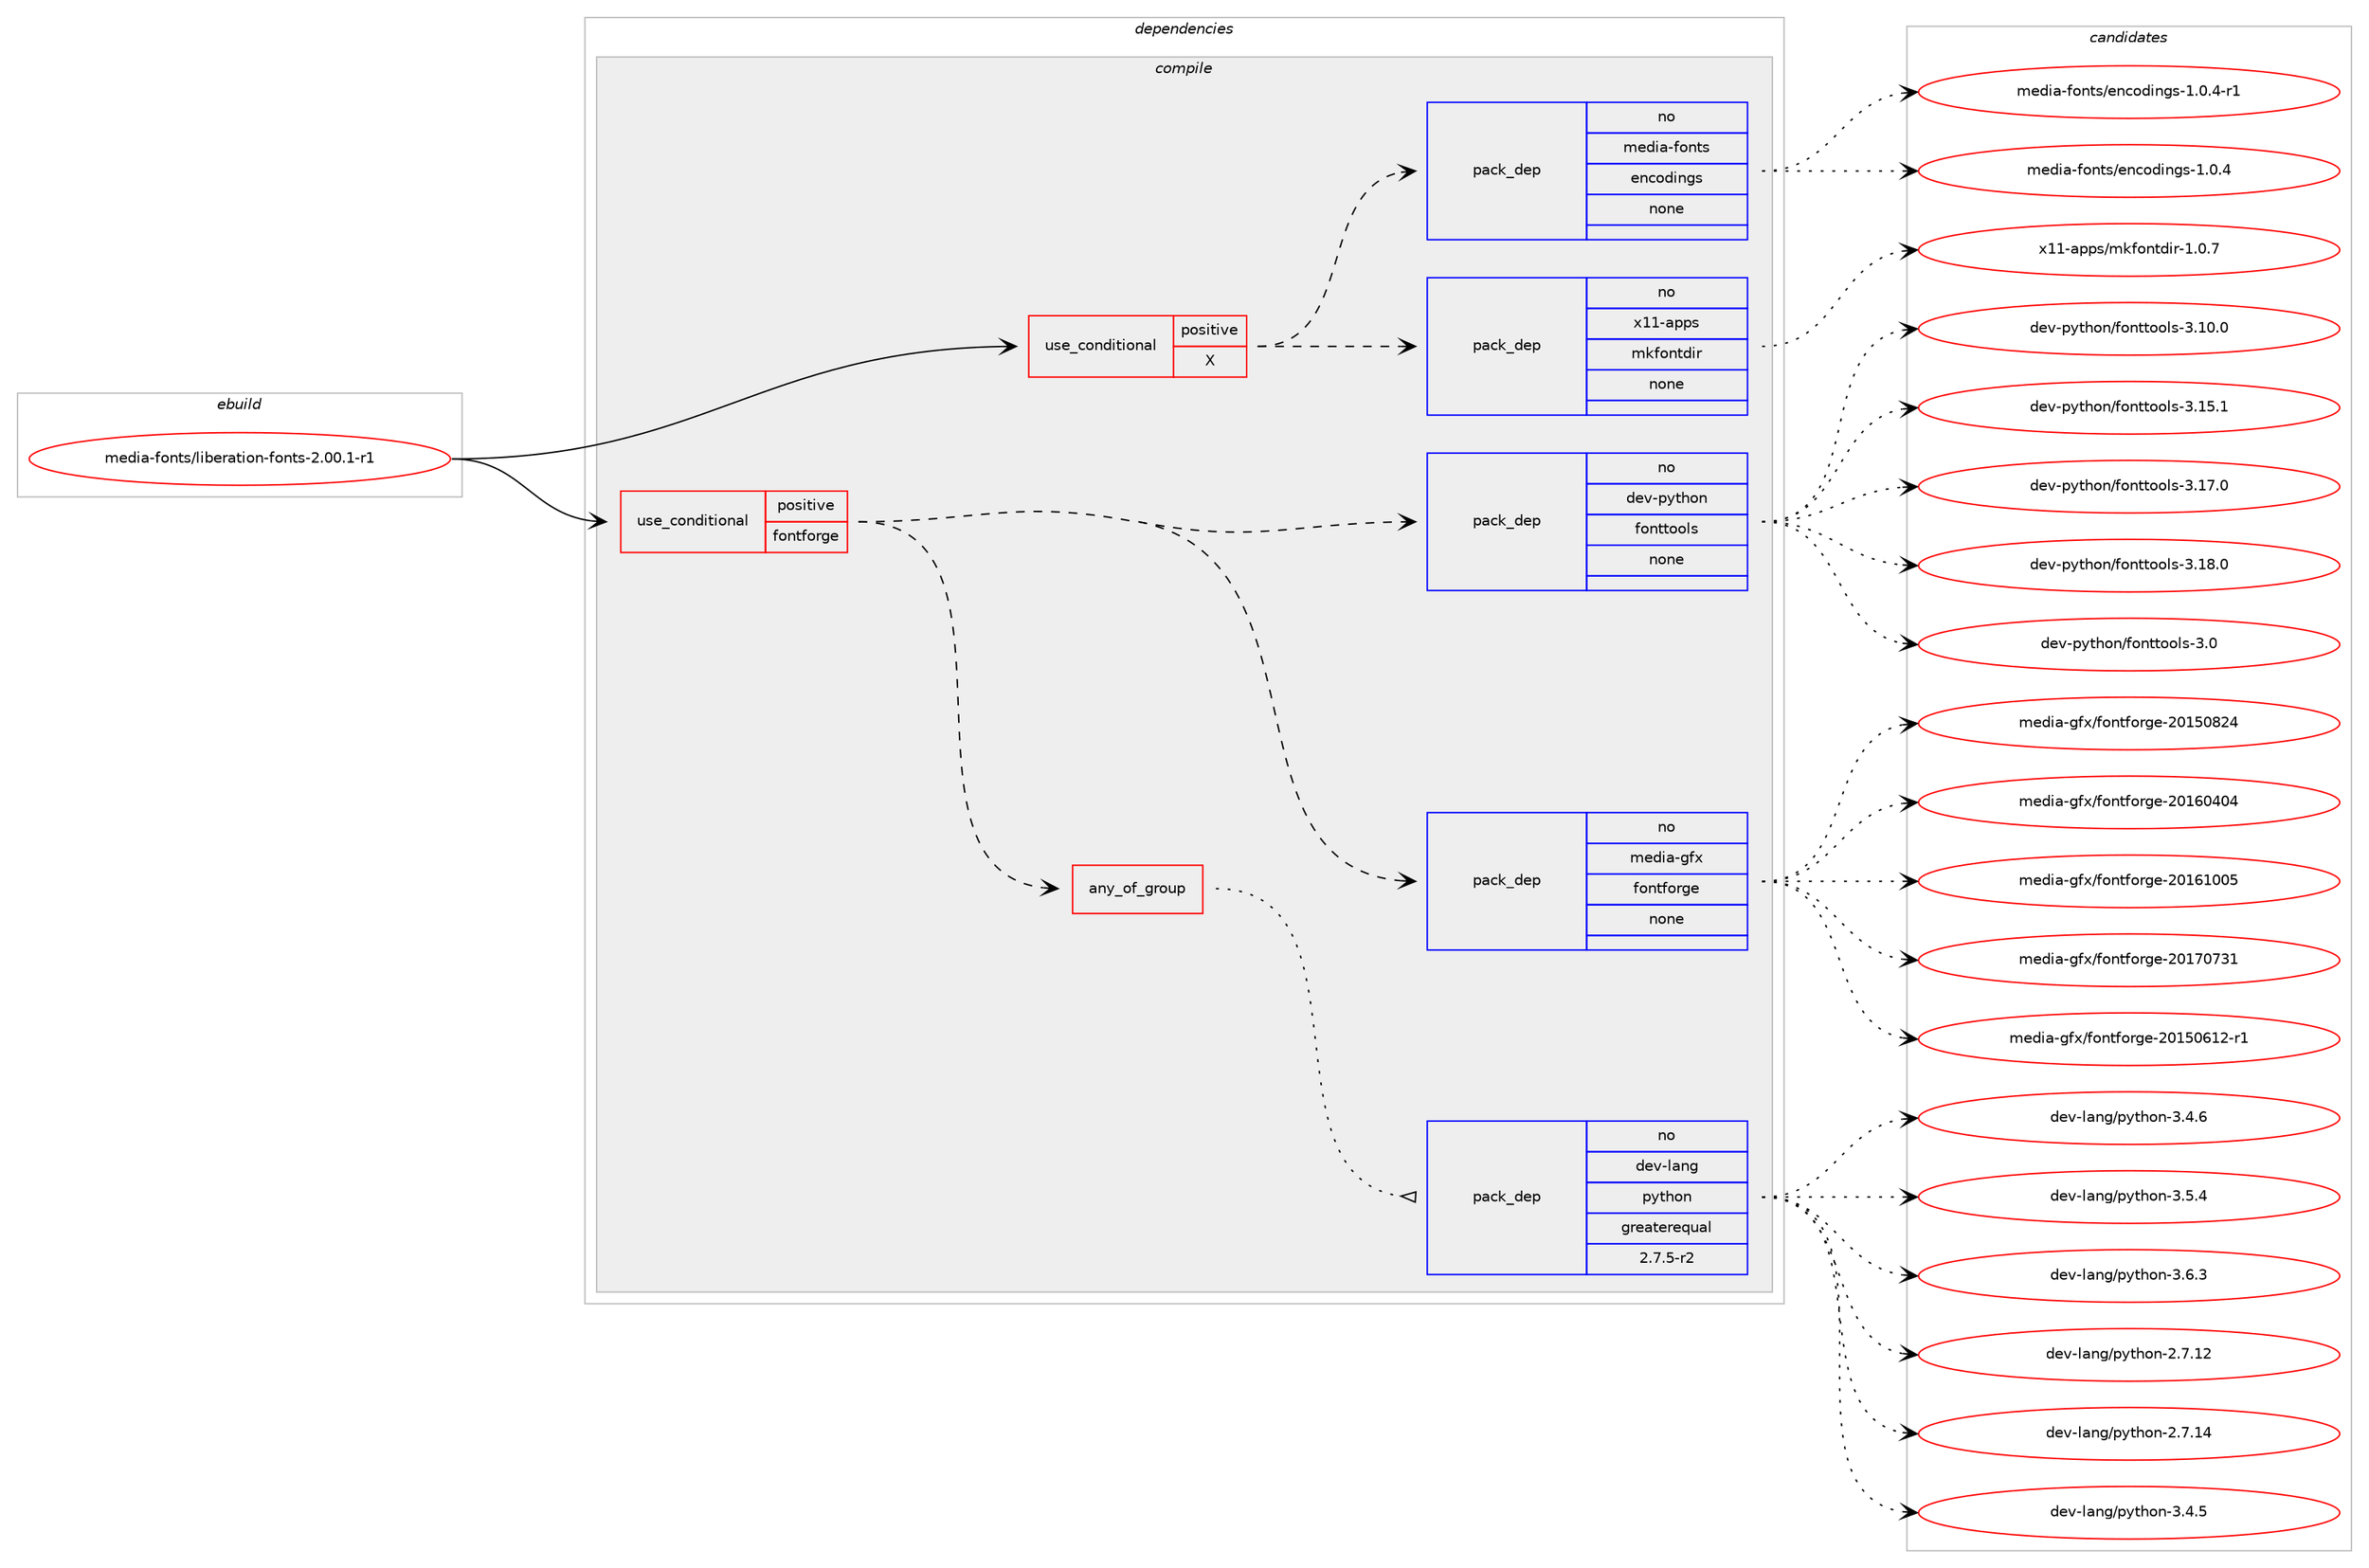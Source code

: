 digraph prolog {

# *************
# Graph options
# *************

newrank=true;
concentrate=true;
compound=true;
graph [rankdir=LR,fontname=Helvetica,fontsize=10,ranksep=1.5];#, ranksep=2.5, nodesep=0.2];
edge  [arrowhead=vee];
node  [fontname=Helvetica,fontsize=10];

# **********
# The ebuild
# **********

subgraph cluster_leftcol {
color=gray;
rank=same;
label=<<i>ebuild</i>>;
id [label="media-fonts/liberation-fonts-2.00.1-r1", color=red, width=4, href="../media-fonts/liberation-fonts-2.00.1-r1.svg"];
}

# ****************
# The dependencies
# ****************

subgraph cluster_midcol {
color=gray;
label=<<i>dependencies</i>>;
subgraph cluster_compile {
fillcolor="#eeeeee";
style=filled;
label=<<i>compile</i>>;
subgraph cond86681 {
dependency350073 [label=<<TABLE BORDER="0" CELLBORDER="1" CELLSPACING="0" CELLPADDING="4"><TR><TD ROWSPAN="3" CELLPADDING="10">use_conditional</TD></TR><TR><TD>positive</TD></TR><TR><TD>X</TD></TR></TABLE>>, shape=none, color=red];
subgraph pack258069 {
dependency350074 [label=<<TABLE BORDER="0" CELLBORDER="1" CELLSPACING="0" CELLPADDING="4" WIDTH="220"><TR><TD ROWSPAN="6" CELLPADDING="30">pack_dep</TD></TR><TR><TD WIDTH="110">no</TD></TR><TR><TD>x11-apps</TD></TR><TR><TD>mkfontdir</TD></TR><TR><TD>none</TD></TR><TR><TD></TD></TR></TABLE>>, shape=none, color=blue];
}
dependency350073:e -> dependency350074:w [weight=20,style="dashed",arrowhead="vee"];
subgraph pack258070 {
dependency350075 [label=<<TABLE BORDER="0" CELLBORDER="1" CELLSPACING="0" CELLPADDING="4" WIDTH="220"><TR><TD ROWSPAN="6" CELLPADDING="30">pack_dep</TD></TR><TR><TD WIDTH="110">no</TD></TR><TR><TD>media-fonts</TD></TR><TR><TD>encodings</TD></TR><TR><TD>none</TD></TR><TR><TD></TD></TR></TABLE>>, shape=none, color=blue];
}
dependency350073:e -> dependency350075:w [weight=20,style="dashed",arrowhead="vee"];
}
id:e -> dependency350073:w [weight=20,style="solid",arrowhead="vee"];
subgraph cond86682 {
dependency350076 [label=<<TABLE BORDER="0" CELLBORDER="1" CELLSPACING="0" CELLPADDING="4"><TR><TD ROWSPAN="3" CELLPADDING="10">use_conditional</TD></TR><TR><TD>positive</TD></TR><TR><TD>fontforge</TD></TR></TABLE>>, shape=none, color=red];
subgraph any5222 {
dependency350077 [label=<<TABLE BORDER="0" CELLBORDER="1" CELLSPACING="0" CELLPADDING="4"><TR><TD CELLPADDING="10">any_of_group</TD></TR></TABLE>>, shape=none, color=red];subgraph pack258071 {
dependency350078 [label=<<TABLE BORDER="0" CELLBORDER="1" CELLSPACING="0" CELLPADDING="4" WIDTH="220"><TR><TD ROWSPAN="6" CELLPADDING="30">pack_dep</TD></TR><TR><TD WIDTH="110">no</TD></TR><TR><TD>dev-lang</TD></TR><TR><TD>python</TD></TR><TR><TD>greaterequal</TD></TR><TR><TD>2.7.5-r2</TD></TR></TABLE>>, shape=none, color=blue];
}
dependency350077:e -> dependency350078:w [weight=20,style="dotted",arrowhead="oinv"];
}
dependency350076:e -> dependency350077:w [weight=20,style="dashed",arrowhead="vee"];
subgraph pack258072 {
dependency350079 [label=<<TABLE BORDER="0" CELLBORDER="1" CELLSPACING="0" CELLPADDING="4" WIDTH="220"><TR><TD ROWSPAN="6" CELLPADDING="30">pack_dep</TD></TR><TR><TD WIDTH="110">no</TD></TR><TR><TD>media-gfx</TD></TR><TR><TD>fontforge</TD></TR><TR><TD>none</TD></TR><TR><TD></TD></TR></TABLE>>, shape=none, color=blue];
}
dependency350076:e -> dependency350079:w [weight=20,style="dashed",arrowhead="vee"];
subgraph pack258073 {
dependency350080 [label=<<TABLE BORDER="0" CELLBORDER="1" CELLSPACING="0" CELLPADDING="4" WIDTH="220"><TR><TD ROWSPAN="6" CELLPADDING="30">pack_dep</TD></TR><TR><TD WIDTH="110">no</TD></TR><TR><TD>dev-python</TD></TR><TR><TD>fonttools</TD></TR><TR><TD>none</TD></TR><TR><TD></TD></TR></TABLE>>, shape=none, color=blue];
}
dependency350076:e -> dependency350080:w [weight=20,style="dashed",arrowhead="vee"];
}
id:e -> dependency350076:w [weight=20,style="solid",arrowhead="vee"];
}
subgraph cluster_compileandrun {
fillcolor="#eeeeee";
style=filled;
label=<<i>compile and run</i>>;
}
subgraph cluster_run {
fillcolor="#eeeeee";
style=filled;
label=<<i>run</i>>;
}
}

# **************
# The candidates
# **************

subgraph cluster_choices {
rank=same;
color=gray;
label=<<i>candidates</i>>;

subgraph choice258069 {
color=black;
nodesep=1;
choice1204949459711211211547109107102111110116100105114454946484655 [label="x11-apps/mkfontdir-1.0.7", color=red, width=4,href="../x11-apps/mkfontdir-1.0.7.svg"];
dependency350074:e -> choice1204949459711211211547109107102111110116100105114454946484655:w [style=dotted,weight="100"];
}
subgraph choice258070 {
color=black;
nodesep=1;
choice10910110010597451021111101161154710111099111100105110103115454946484652 [label="media-fonts/encodings-1.0.4", color=red, width=4,href="../media-fonts/encodings-1.0.4.svg"];
choice109101100105974510211111011611547101110991111001051101031154549464846524511449 [label="media-fonts/encodings-1.0.4-r1", color=red, width=4,href="../media-fonts/encodings-1.0.4-r1.svg"];
dependency350075:e -> choice10910110010597451021111101161154710111099111100105110103115454946484652:w [style=dotted,weight="100"];
dependency350075:e -> choice109101100105974510211111011611547101110991111001051101031154549464846524511449:w [style=dotted,weight="100"];
}
subgraph choice258071 {
color=black;
nodesep=1;
choice10010111845108971101034711212111610411111045504655464950 [label="dev-lang/python-2.7.12", color=red, width=4,href="../dev-lang/python-2.7.12.svg"];
choice10010111845108971101034711212111610411111045504655464952 [label="dev-lang/python-2.7.14", color=red, width=4,href="../dev-lang/python-2.7.14.svg"];
choice100101118451089711010347112121116104111110455146524653 [label="dev-lang/python-3.4.5", color=red, width=4,href="../dev-lang/python-3.4.5.svg"];
choice100101118451089711010347112121116104111110455146524654 [label="dev-lang/python-3.4.6", color=red, width=4,href="../dev-lang/python-3.4.6.svg"];
choice100101118451089711010347112121116104111110455146534652 [label="dev-lang/python-3.5.4", color=red, width=4,href="../dev-lang/python-3.5.4.svg"];
choice100101118451089711010347112121116104111110455146544651 [label="dev-lang/python-3.6.3", color=red, width=4,href="../dev-lang/python-3.6.3.svg"];
dependency350078:e -> choice10010111845108971101034711212111610411111045504655464950:w [style=dotted,weight="100"];
dependency350078:e -> choice10010111845108971101034711212111610411111045504655464952:w [style=dotted,weight="100"];
dependency350078:e -> choice100101118451089711010347112121116104111110455146524653:w [style=dotted,weight="100"];
dependency350078:e -> choice100101118451089711010347112121116104111110455146524654:w [style=dotted,weight="100"];
dependency350078:e -> choice100101118451089711010347112121116104111110455146534652:w [style=dotted,weight="100"];
dependency350078:e -> choice100101118451089711010347112121116104111110455146544651:w [style=dotted,weight="100"];
}
subgraph choice258072 {
color=black;
nodesep=1;
choice1091011001059745103102120471021111101161021111141031014550484953485449504511449 [label="media-gfx/fontforge-20150612-r1", color=red, width=4,href="../media-gfx/fontforge-20150612-r1.svg"];
choice109101100105974510310212047102111110116102111114103101455048495348565052 [label="media-gfx/fontforge-20150824", color=red, width=4,href="../media-gfx/fontforge-20150824.svg"];
choice109101100105974510310212047102111110116102111114103101455048495448524852 [label="media-gfx/fontforge-20160404", color=red, width=4,href="../media-gfx/fontforge-20160404.svg"];
choice109101100105974510310212047102111110116102111114103101455048495449484853 [label="media-gfx/fontforge-20161005", color=red, width=4,href="../media-gfx/fontforge-20161005.svg"];
choice109101100105974510310212047102111110116102111114103101455048495548555149 [label="media-gfx/fontforge-20170731", color=red, width=4,href="../media-gfx/fontforge-20170731.svg"];
dependency350079:e -> choice1091011001059745103102120471021111101161021111141031014550484953485449504511449:w [style=dotted,weight="100"];
dependency350079:e -> choice109101100105974510310212047102111110116102111114103101455048495348565052:w [style=dotted,weight="100"];
dependency350079:e -> choice109101100105974510310212047102111110116102111114103101455048495448524852:w [style=dotted,weight="100"];
dependency350079:e -> choice109101100105974510310212047102111110116102111114103101455048495449484853:w [style=dotted,weight="100"];
dependency350079:e -> choice109101100105974510310212047102111110116102111114103101455048495548555149:w [style=dotted,weight="100"];
}
subgraph choice258073 {
color=black;
nodesep=1;
choice100101118451121211161041111104710211111011611611111110811545514648 [label="dev-python/fonttools-3.0", color=red, width=4,href="../dev-python/fonttools-3.0.svg"];
choice100101118451121211161041111104710211111011611611111110811545514649484648 [label="dev-python/fonttools-3.10.0", color=red, width=4,href="../dev-python/fonttools-3.10.0.svg"];
choice100101118451121211161041111104710211111011611611111110811545514649534649 [label="dev-python/fonttools-3.15.1", color=red, width=4,href="../dev-python/fonttools-3.15.1.svg"];
choice100101118451121211161041111104710211111011611611111110811545514649554648 [label="dev-python/fonttools-3.17.0", color=red, width=4,href="../dev-python/fonttools-3.17.0.svg"];
choice100101118451121211161041111104710211111011611611111110811545514649564648 [label="dev-python/fonttools-3.18.0", color=red, width=4,href="../dev-python/fonttools-3.18.0.svg"];
dependency350080:e -> choice100101118451121211161041111104710211111011611611111110811545514648:w [style=dotted,weight="100"];
dependency350080:e -> choice100101118451121211161041111104710211111011611611111110811545514649484648:w [style=dotted,weight="100"];
dependency350080:e -> choice100101118451121211161041111104710211111011611611111110811545514649534649:w [style=dotted,weight="100"];
dependency350080:e -> choice100101118451121211161041111104710211111011611611111110811545514649554648:w [style=dotted,weight="100"];
dependency350080:e -> choice100101118451121211161041111104710211111011611611111110811545514649564648:w [style=dotted,weight="100"];
}
}

}
